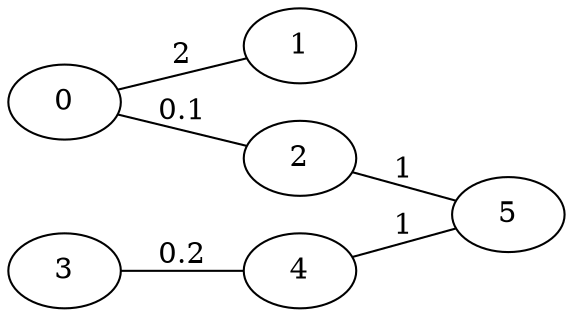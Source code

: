 graph { rankdir=LR;
0 -- 1 [label="2"]
0 -- 2 [label="0.1"]
2 -- 5 [label="1"]
3 -- 4 [label="0.2"]
4 -- 5 [label="1"]
}

